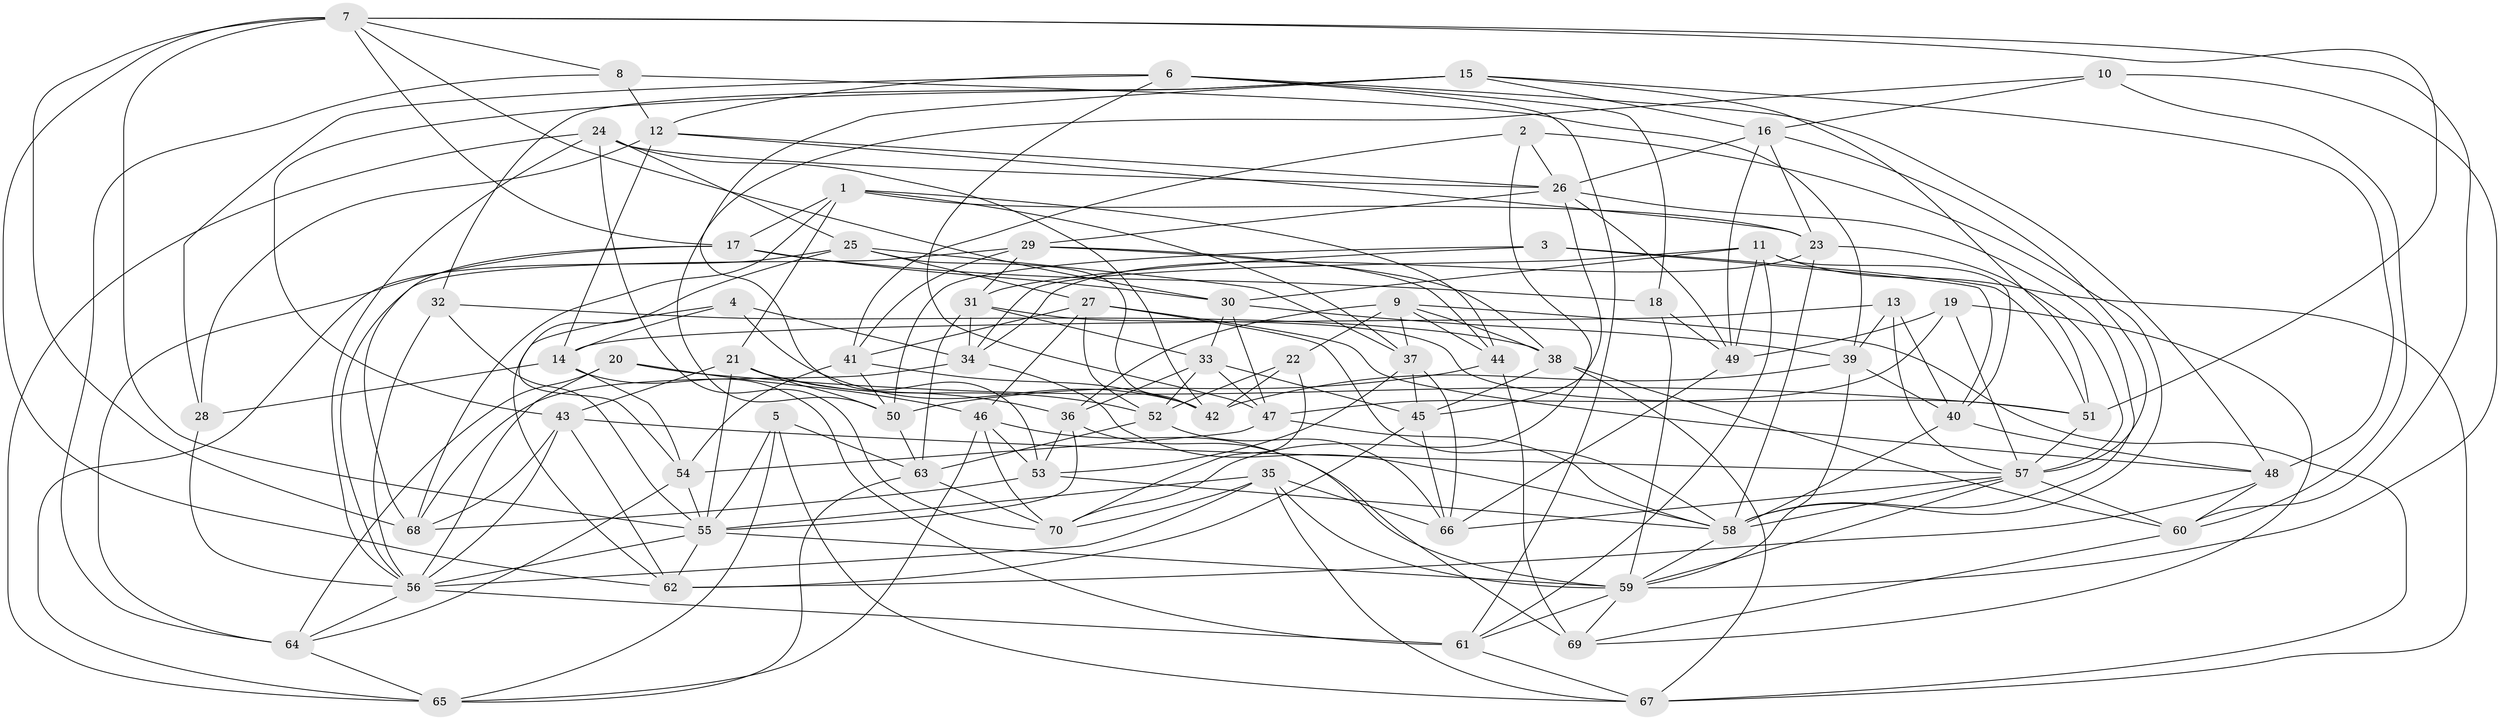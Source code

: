 // original degree distribution, {4: 1.0}
// Generated by graph-tools (version 1.1) at 2025/50/03/09/25 03:50:56]
// undirected, 70 vertices, 208 edges
graph export_dot {
graph [start="1"]
  node [color=gray90,style=filled];
  1;
  2;
  3;
  4;
  5;
  6;
  7;
  8;
  9;
  10;
  11;
  12;
  13;
  14;
  15;
  16;
  17;
  18;
  19;
  20;
  21;
  22;
  23;
  24;
  25;
  26;
  27;
  28;
  29;
  30;
  31;
  32;
  33;
  34;
  35;
  36;
  37;
  38;
  39;
  40;
  41;
  42;
  43;
  44;
  45;
  46;
  47;
  48;
  49;
  50;
  51;
  52;
  53;
  54;
  55;
  56;
  57;
  58;
  59;
  60;
  61;
  62;
  63;
  64;
  65;
  66;
  67;
  68;
  69;
  70;
  1 -- 17 [weight=1.0];
  1 -- 21 [weight=1.0];
  1 -- 23 [weight=1.0];
  1 -- 37 [weight=1.0];
  1 -- 44 [weight=1.0];
  1 -- 68 [weight=1.0];
  2 -- 26 [weight=1.0];
  2 -- 41 [weight=1.0];
  2 -- 58 [weight=1.0];
  2 -- 70 [weight=1.0];
  3 -- 31 [weight=1.0];
  3 -- 40 [weight=1.0];
  3 -- 50 [weight=1.0];
  3 -- 51 [weight=1.0];
  4 -- 14 [weight=1.0];
  4 -- 34 [weight=1.0];
  4 -- 42 [weight=1.0];
  4 -- 62 [weight=1.0];
  5 -- 55 [weight=1.0];
  5 -- 63 [weight=1.0];
  5 -- 65 [weight=1.0];
  5 -- 67 [weight=1.0];
  6 -- 12 [weight=1.0];
  6 -- 18 [weight=1.0];
  6 -- 28 [weight=1.0];
  6 -- 47 [weight=1.0];
  6 -- 48 [weight=1.0];
  6 -- 61 [weight=1.0];
  7 -- 8 [weight=1.0];
  7 -- 17 [weight=1.0];
  7 -- 30 [weight=1.0];
  7 -- 51 [weight=1.0];
  7 -- 55 [weight=1.0];
  7 -- 60 [weight=1.0];
  7 -- 62 [weight=1.0];
  7 -- 68 [weight=1.0];
  8 -- 12 [weight=1.0];
  8 -- 39 [weight=1.0];
  8 -- 64 [weight=1.0];
  9 -- 22 [weight=1.0];
  9 -- 36 [weight=1.0];
  9 -- 37 [weight=1.0];
  9 -- 38 [weight=1.0];
  9 -- 44 [weight=1.0];
  9 -- 67 [weight=1.0];
  10 -- 16 [weight=1.0];
  10 -- 50 [weight=1.0];
  10 -- 59 [weight=1.0];
  10 -- 60 [weight=1.0];
  11 -- 30 [weight=1.0];
  11 -- 34 [weight=1.0];
  11 -- 40 [weight=1.0];
  11 -- 49 [weight=1.0];
  11 -- 61 [weight=1.0];
  11 -- 67 [weight=1.0];
  12 -- 14 [weight=1.0];
  12 -- 23 [weight=1.0];
  12 -- 26 [weight=1.0];
  12 -- 28 [weight=1.0];
  13 -- 14 [weight=1.0];
  13 -- 39 [weight=1.0];
  13 -- 40 [weight=1.0];
  13 -- 57 [weight=1.0];
  14 -- 28 [weight=1.0];
  14 -- 54 [weight=1.0];
  14 -- 61 [weight=1.0];
  15 -- 16 [weight=1.0];
  15 -- 32 [weight=1.0];
  15 -- 43 [weight=1.0];
  15 -- 48 [weight=1.0];
  15 -- 51 [weight=1.0];
  15 -- 53 [weight=1.0];
  16 -- 23 [weight=1.0];
  16 -- 26 [weight=1.0];
  16 -- 49 [weight=1.0];
  16 -- 57 [weight=1.0];
  17 -- 18 [weight=1.0];
  17 -- 30 [weight=1.0];
  17 -- 64 [weight=1.0];
  17 -- 68 [weight=1.0];
  18 -- 49 [weight=1.0];
  18 -- 59 [weight=1.0];
  19 -- 47 [weight=1.0];
  19 -- 49 [weight=1.0];
  19 -- 57 [weight=1.0];
  19 -- 69 [weight=1.0];
  20 -- 46 [weight=1.0];
  20 -- 51 [weight=1.0];
  20 -- 56 [weight=1.0];
  20 -- 64 [weight=1.0];
  21 -- 36 [weight=1.0];
  21 -- 43 [weight=1.0];
  21 -- 50 [weight=1.0];
  21 -- 52 [weight=1.0];
  21 -- 55 [weight=1.0];
  22 -- 42 [weight=1.0];
  22 -- 52 [weight=1.0];
  22 -- 70 [weight=1.0];
  23 -- 34 [weight=1.0];
  23 -- 57 [weight=1.0];
  23 -- 58 [weight=1.0];
  24 -- 25 [weight=1.0];
  24 -- 26 [weight=1.0];
  24 -- 42 [weight=1.0];
  24 -- 56 [weight=1.0];
  24 -- 65 [weight=1.0];
  24 -- 70 [weight=1.0];
  25 -- 27 [weight=1.0];
  25 -- 37 [weight=1.0];
  25 -- 42 [weight=1.0];
  25 -- 54 [weight=1.0];
  25 -- 65 [weight=1.0];
  26 -- 29 [weight=1.0];
  26 -- 45 [weight=1.0];
  26 -- 49 [weight=1.0];
  26 -- 58 [weight=1.0];
  27 -- 41 [weight=1.0];
  27 -- 46 [weight=1.0];
  27 -- 48 [weight=1.0];
  27 -- 52 [weight=1.0];
  27 -- 58 [weight=1.0];
  28 -- 56 [weight=1.0];
  29 -- 31 [weight=1.0];
  29 -- 38 [weight=1.0];
  29 -- 41 [weight=1.0];
  29 -- 44 [weight=1.0];
  29 -- 56 [weight=1.0];
  30 -- 33 [weight=1.0];
  30 -- 39 [weight=1.0];
  30 -- 47 [weight=1.0];
  31 -- 33 [weight=1.0];
  31 -- 34 [weight=1.0];
  31 -- 51 [weight=1.0];
  31 -- 63 [weight=1.0];
  32 -- 38 [weight=1.0];
  32 -- 55 [weight=1.0];
  32 -- 56 [weight=1.0];
  33 -- 36 [weight=1.0];
  33 -- 45 [weight=1.0];
  33 -- 47 [weight=1.0];
  33 -- 52 [weight=1.0];
  34 -- 58 [weight=1.0];
  34 -- 68 [weight=1.0];
  35 -- 55 [weight=1.0];
  35 -- 56 [weight=1.0];
  35 -- 59 [weight=1.0];
  35 -- 66 [weight=1.0];
  35 -- 67 [weight=1.0];
  35 -- 70 [weight=1.0];
  36 -- 53 [weight=1.0];
  36 -- 55 [weight=1.0];
  36 -- 69 [weight=1.0];
  37 -- 45 [weight=1.0];
  37 -- 53 [weight=1.0];
  37 -- 66 [weight=1.0];
  38 -- 45 [weight=1.0];
  38 -- 60 [weight=1.0];
  38 -- 67 [weight=1.0];
  39 -- 40 [weight=1.0];
  39 -- 42 [weight=1.0];
  39 -- 59 [weight=1.0];
  40 -- 48 [weight=1.0];
  40 -- 58 [weight=1.0];
  41 -- 42 [weight=1.0];
  41 -- 50 [weight=1.0];
  41 -- 54 [weight=1.0];
  43 -- 56 [weight=1.0];
  43 -- 57 [weight=1.0];
  43 -- 62 [weight=1.0];
  43 -- 68 [weight=1.0];
  44 -- 50 [weight=1.0];
  44 -- 69 [weight=2.0];
  45 -- 62 [weight=1.0];
  45 -- 66 [weight=1.0];
  46 -- 53 [weight=1.0];
  46 -- 59 [weight=1.0];
  46 -- 65 [weight=1.0];
  46 -- 70 [weight=1.0];
  47 -- 54 [weight=1.0];
  47 -- 58 [weight=1.0];
  48 -- 60 [weight=1.0];
  48 -- 62 [weight=1.0];
  49 -- 66 [weight=1.0];
  50 -- 63 [weight=1.0];
  51 -- 57 [weight=1.0];
  52 -- 63 [weight=1.0];
  52 -- 66 [weight=1.0];
  53 -- 58 [weight=1.0];
  53 -- 68 [weight=1.0];
  54 -- 55 [weight=1.0];
  54 -- 64 [weight=1.0];
  55 -- 56 [weight=1.0];
  55 -- 59 [weight=1.0];
  55 -- 62 [weight=1.0];
  56 -- 61 [weight=1.0];
  56 -- 64 [weight=1.0];
  57 -- 58 [weight=1.0];
  57 -- 59 [weight=1.0];
  57 -- 60 [weight=1.0];
  57 -- 66 [weight=1.0];
  58 -- 59 [weight=1.0];
  59 -- 61 [weight=1.0];
  59 -- 69 [weight=1.0];
  60 -- 69 [weight=1.0];
  61 -- 67 [weight=1.0];
  63 -- 65 [weight=1.0];
  63 -- 70 [weight=1.0];
  64 -- 65 [weight=1.0];
}
